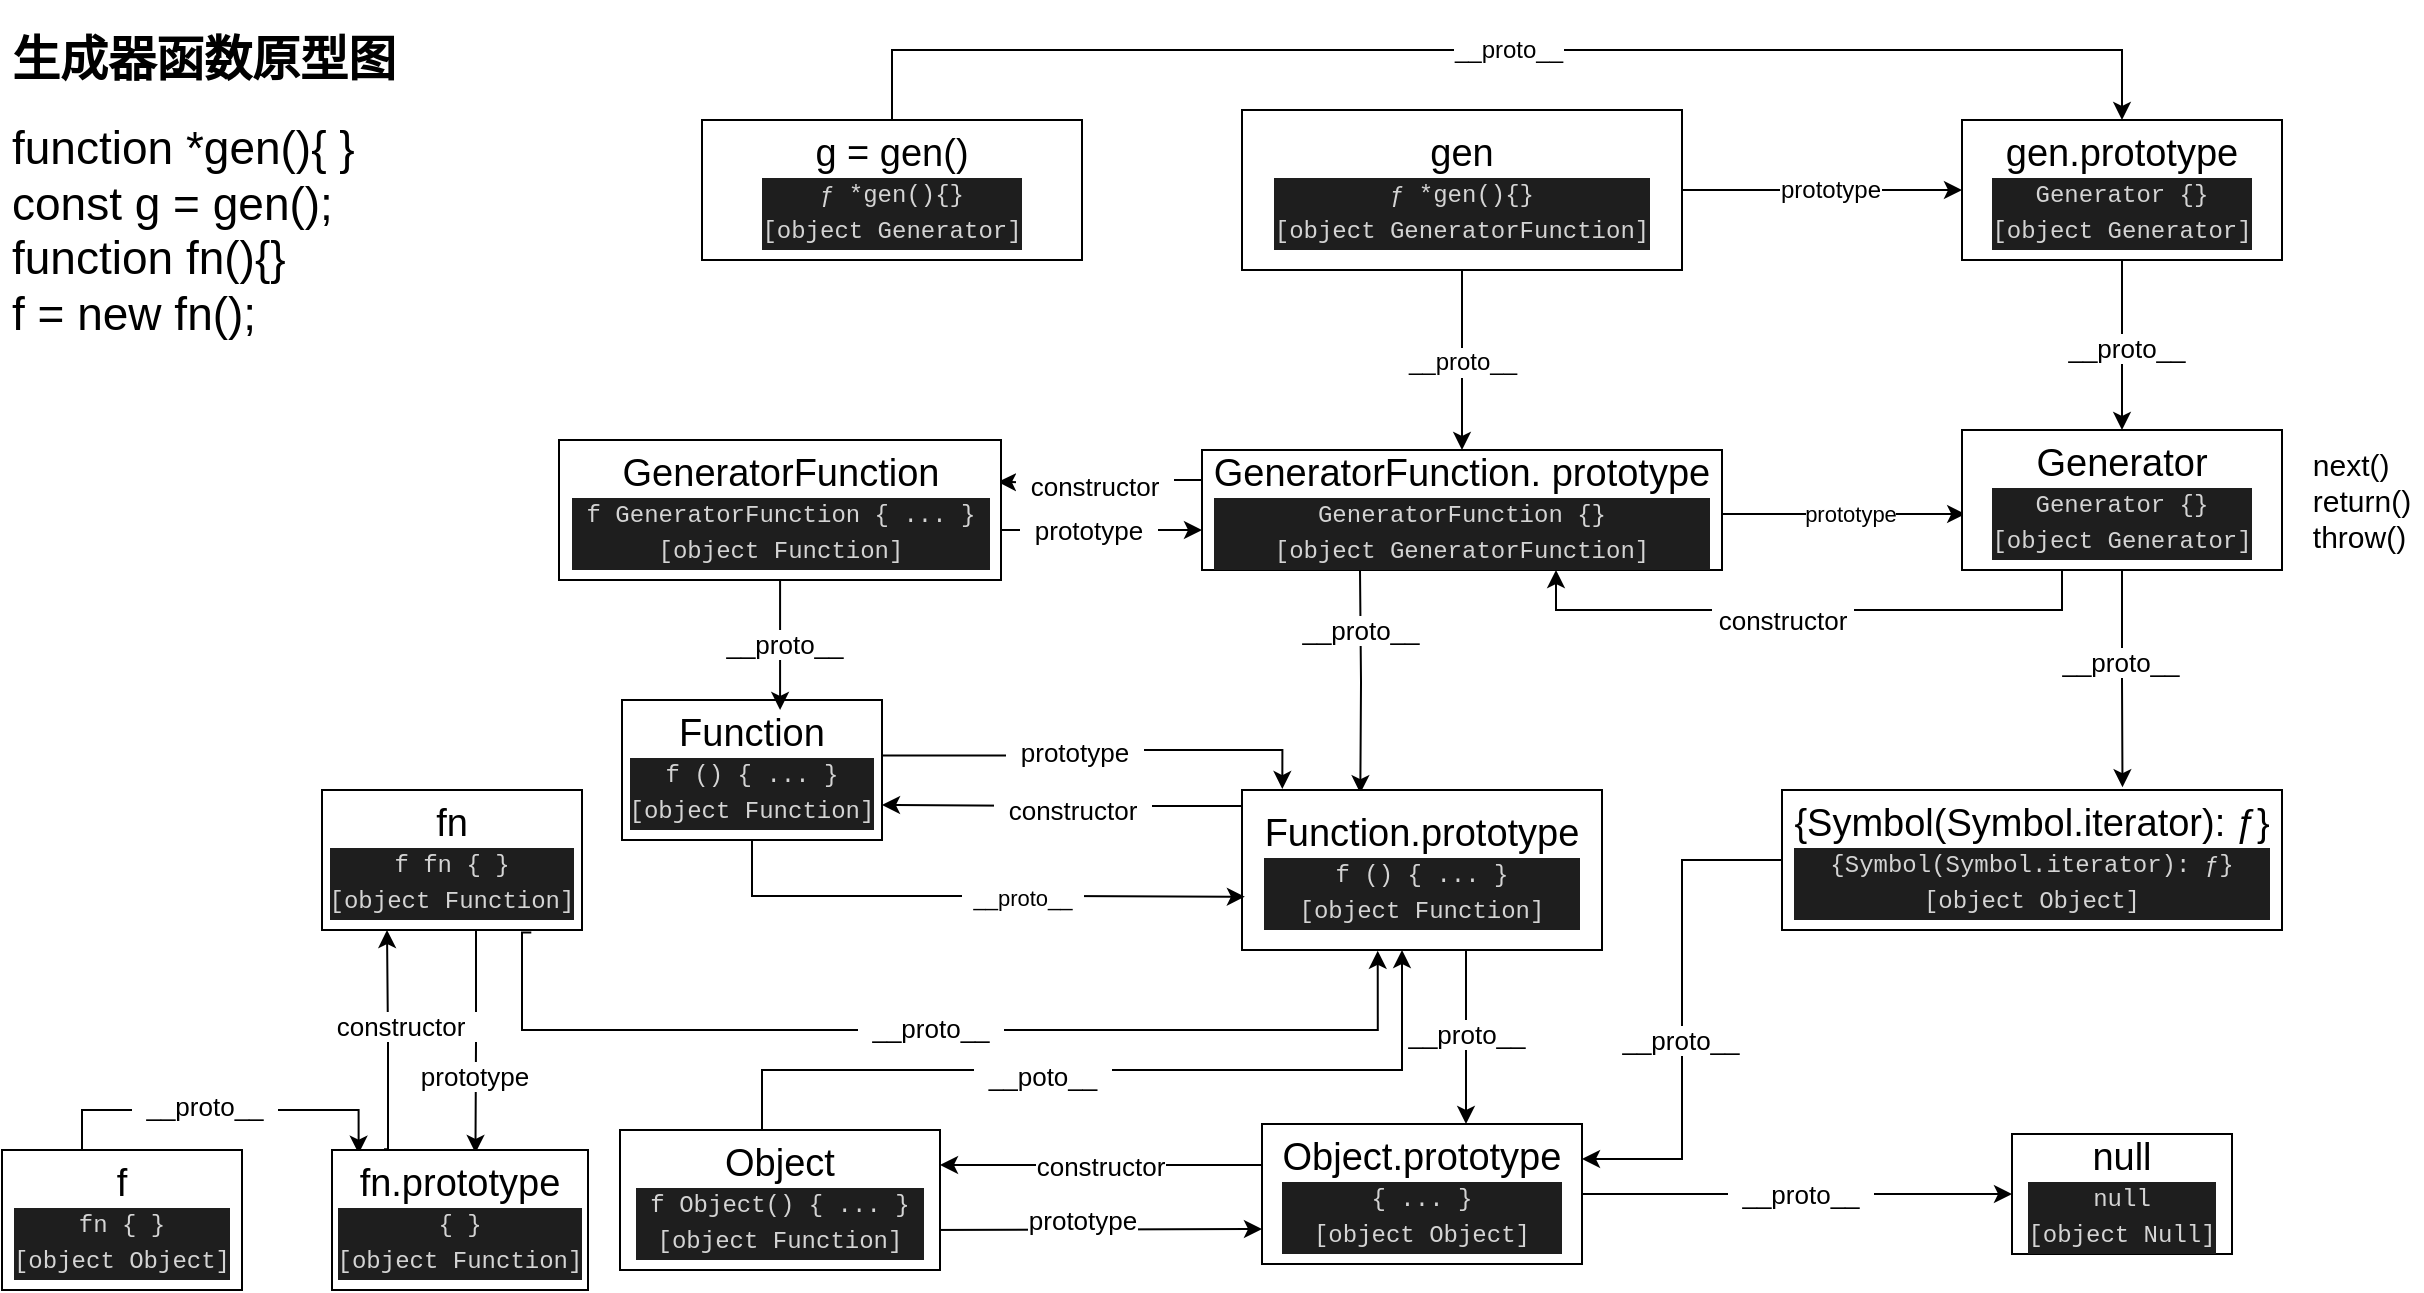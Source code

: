 <mxfile version="21.6.6" type="github">
  <diagram name="第 1 页" id="941iFahx69YeICXWEghH">
    <mxGraphModel dx="2065" dy="812" grid="1" gridSize="10" guides="1" tooltips="1" connect="1" arrows="1" fold="1" page="1" pageScale="1" pageWidth="827" pageHeight="1169" math="0" shadow="0">
      <root>
        <mxCell id="0" />
        <mxCell id="1" parent="0" />
        <mxCell id="XWLTt_RECqJJCjPc9fA--6" style="edgeStyle=orthogonalEdgeStyle;rounded=0;orthogonalLoop=1;jettySize=auto;html=1;entryX=0;entryY=0.5;entryDx=0;entryDy=0;" edge="1" parent="1" source="XWLTt_RECqJJCjPc9fA--1" target="XWLTt_RECqJJCjPc9fA--4">
          <mxGeometry relative="1" as="geometry" />
        </mxCell>
        <mxCell id="XWLTt_RECqJJCjPc9fA--7" value="&lt;font style=&quot;font-size: 12px;&quot;&gt;prototype&lt;/font&gt;" style="edgeLabel;html=1;align=center;verticalAlign=middle;resizable=0;points=[];" vertex="1" connectable="0" parent="XWLTt_RECqJJCjPc9fA--6">
          <mxGeometry x="-0.137" relative="1" as="geometry">
            <mxPoint x="13" as="offset" />
          </mxGeometry>
        </mxCell>
        <mxCell id="XWLTt_RECqJJCjPc9fA--10" style="edgeStyle=orthogonalEdgeStyle;rounded=0;orthogonalLoop=1;jettySize=auto;html=1;" edge="1" parent="1" source="XWLTt_RECqJJCjPc9fA--1" target="XWLTt_RECqJJCjPc9fA--9">
          <mxGeometry relative="1" as="geometry" />
        </mxCell>
        <mxCell id="XWLTt_RECqJJCjPc9fA--11" value="&lt;font style=&quot;font-size: 12px;&quot;&gt;__proto__&lt;/font&gt;" style="edgeLabel;html=1;align=center;verticalAlign=middle;resizable=0;points=[];" vertex="1" connectable="0" parent="XWLTt_RECqJJCjPc9fA--10">
          <mxGeometry x="-0.273" y="-1" relative="1" as="geometry">
            <mxPoint x="1" y="13" as="offset" />
          </mxGeometry>
        </mxCell>
        <mxCell id="XWLTt_RECqJJCjPc9fA--1" value="&lt;font style=&quot;font-size: 19px;&quot;&gt;gen&lt;br&gt;&lt;div style=&quot;color: rgb(212, 212, 212); background-color: rgb(30, 30, 30); font-family: Menlo, Monaco, &amp;quot;Courier New&amp;quot;, monospace; font-size: 12px; line-height: 18px;&quot;&gt;ƒ *gen(){}&lt;/div&gt;&lt;/font&gt;&lt;div style=&quot;color: rgb(212, 212, 212); background-color: rgb(30, 30, 30); font-family: Menlo, Monaco, &amp;quot;Courier New&amp;quot;, monospace; line-height: 18px;&quot;&gt;&lt;font style=&quot;font-size: 12px;&quot;&gt;[object GeneratorFunction]&lt;/font&gt;&lt;/div&gt;" style="rounded=0;whiteSpace=wrap;html=1;" vertex="1" parent="1">
          <mxGeometry x="180" y="290" width="220" height="80" as="geometry" />
        </mxCell>
        <mxCell id="XWLTt_RECqJJCjPc9fA--2" value="&lt;h1&gt;生成器函数原型图&lt;/h1&gt;&lt;div style=&quot;font-size: 23px;&quot;&gt;function *gen(){ }&lt;br&gt;const g = gen();&lt;br&gt;function fn(){}&lt;br&gt;f = new fn();&lt;/div&gt;" style="text;html=1;strokeColor=none;fillColor=none;spacing=5;spacingTop=-20;whiteSpace=wrap;overflow=hidden;rounded=0;" vertex="1" parent="1">
          <mxGeometry x="-440" y="245" width="281" height="170" as="geometry" />
        </mxCell>
        <mxCell id="XWLTt_RECqJJCjPc9fA--67" style="edgeStyle=orthogonalEdgeStyle;rounded=0;orthogonalLoop=1;jettySize=auto;html=1;entryX=0.5;entryY=0;entryDx=0;entryDy=0;" edge="1" parent="1" source="XWLTt_RECqJJCjPc9fA--4" target="XWLTt_RECqJJCjPc9fA--66">
          <mxGeometry relative="1" as="geometry" />
        </mxCell>
        <mxCell id="XWLTt_RECqJJCjPc9fA--69" value="&lt;font style=&quot;font-size: 13px;&quot;&gt;__proto__&lt;/font&gt;" style="edgeLabel;html=1;align=center;verticalAlign=middle;resizable=0;points=[];" vertex="1" connectable="0" parent="XWLTt_RECqJJCjPc9fA--67">
          <mxGeometry x="0.022" y="2" relative="1" as="geometry">
            <mxPoint as="offset" />
          </mxGeometry>
        </mxCell>
        <mxCell id="XWLTt_RECqJJCjPc9fA--4" value="&lt;font style=&quot;font-size: 19px;&quot;&gt;gen.prototype&lt;br&gt;&lt;div style=&quot;color: rgb(212, 212, 212); background-color: rgb(30, 30, 30); font-family: Menlo, Monaco, &amp;quot;Courier New&amp;quot;, monospace; font-size: 12px; line-height: 18px;&quot;&gt;Generator&amp;nbsp;{}&lt;/div&gt;&lt;/font&gt;&lt;div style=&quot;color: rgb(212, 212, 212); background-color: rgb(30, 30, 30); font-family: Menlo, Monaco, &amp;quot;Courier New&amp;quot;, monospace; line-height: 18px;&quot;&gt;&lt;font style=&quot;font-size: 12px;&quot;&gt;[object Generator]&lt;/font&gt;&lt;/div&gt;" style="rounded=0;whiteSpace=wrap;html=1;" vertex="1" parent="1">
          <mxGeometry x="540" y="295" width="160" height="70" as="geometry" />
        </mxCell>
        <mxCell id="XWLTt_RECqJJCjPc9fA--51" style="edgeStyle=orthogonalEdgeStyle;rounded=0;orthogonalLoop=1;jettySize=auto;html=1;entryX=0.612;entryY=0.02;entryDx=0;entryDy=0;entryPerimeter=0;" edge="1" parent="1">
          <mxGeometry relative="1" as="geometry">
            <mxPoint x="239.0" y="520" as="sourcePoint" />
            <mxPoint x="239.16" y="631.6" as="targetPoint" />
          </mxGeometry>
        </mxCell>
        <mxCell id="XWLTt_RECqJJCjPc9fA--52" value="&lt;font style=&quot;font-size: 13px;&quot;&gt;__proto__&lt;/font&gt;" style="edgeLabel;html=1;align=center;verticalAlign=middle;resizable=0;points=[];" vertex="1" connectable="0" parent="XWLTt_RECqJJCjPc9fA--51">
          <mxGeometry x="-0.567" relative="1" as="geometry">
            <mxPoint y="6" as="offset" />
          </mxGeometry>
        </mxCell>
        <mxCell id="XWLTt_RECqJJCjPc9fA--56" style="edgeStyle=orthogonalEdgeStyle;rounded=0;orthogonalLoop=1;jettySize=auto;html=1;exitX=0;exitY=0.25;exitDx=0;exitDy=0;" edge="1" parent="1" source="XWLTt_RECqJJCjPc9fA--9">
          <mxGeometry relative="1" as="geometry">
            <mxPoint x="184" y="476" as="sourcePoint" />
            <mxPoint x="58" y="476" as="targetPoint" />
          </mxGeometry>
        </mxCell>
        <mxCell id="XWLTt_RECqJJCjPc9fA--57" value="&lt;font style=&quot;font-size: 13px;&quot;&gt;&amp;nbsp; constructor&amp;nbsp;&amp;nbsp;&lt;/font&gt;" style="edgeLabel;html=1;align=center;verticalAlign=middle;resizable=0;points=[];" vertex="1" connectable="0" parent="XWLTt_RECqJJCjPc9fA--56">
          <mxGeometry x="0.074" y="1" relative="1" as="geometry">
            <mxPoint as="offset" />
          </mxGeometry>
        </mxCell>
        <mxCell id="XWLTt_RECqJJCjPc9fA--71" style="edgeStyle=orthogonalEdgeStyle;rounded=0;orthogonalLoop=1;jettySize=auto;html=1;entryX=0.01;entryY=0.6;entryDx=0;entryDy=0;entryPerimeter=0;" edge="1" parent="1" source="XWLTt_RECqJJCjPc9fA--9" target="XWLTt_RECqJJCjPc9fA--66">
          <mxGeometry relative="1" as="geometry">
            <mxPoint x="520" y="490" as="targetPoint" />
            <Array as="points">
              <mxPoint x="430" y="492" />
              <mxPoint x="430" y="492" />
            </Array>
          </mxGeometry>
        </mxCell>
        <mxCell id="XWLTt_RECqJJCjPc9fA--72" value="prototype" style="edgeLabel;html=1;align=center;verticalAlign=middle;resizable=0;points=[];" vertex="1" connectable="0" parent="XWLTt_RECqJJCjPc9fA--71">
          <mxGeometry x="0.044" relative="1" as="geometry">
            <mxPoint as="offset" />
          </mxGeometry>
        </mxCell>
        <mxCell id="XWLTt_RECqJJCjPc9fA--9" value="&lt;font style=&quot;font-size: 19px;&quot;&gt;GeneratorFunction.&amp;nbsp;prototype&lt;br&gt;&lt;div style=&quot;color: rgb(212, 212, 212); background-color: rgb(30, 30, 30); font-family: Menlo, Monaco, &amp;quot;Courier New&amp;quot;, monospace; font-size: 12px; line-height: 18px;&quot;&gt;&lt;div style=&quot;line-height: 18px;&quot;&gt;GeneratorFunction&amp;nbsp;{}&lt;/div&gt;&lt;/div&gt;&lt;/font&gt;&lt;div style=&quot;color: rgb(212, 212, 212); background-color: rgb(30, 30, 30); font-family: Menlo, Monaco, &amp;quot;Courier New&amp;quot;, monospace; line-height: 18px;&quot;&gt;&lt;font style=&quot;font-size: 12px;&quot;&gt;[object GeneratorFunction]&lt;/font&gt;&lt;/div&gt;" style="rounded=0;whiteSpace=wrap;html=1;" vertex="1" parent="1">
          <mxGeometry x="160" y="460" width="260" height="60" as="geometry" />
        </mxCell>
        <mxCell id="XWLTt_RECqJJCjPc9fA--13" value="&lt;font style=&quot;font-size: 12px;&quot;&gt;__proto__&lt;/font&gt;" style="edgeStyle=orthogonalEdgeStyle;rounded=0;orthogonalLoop=1;jettySize=auto;html=1;entryX=0.5;entryY=0;entryDx=0;entryDy=0;exitX=0.5;exitY=0;exitDx=0;exitDy=0;" edge="1" parent="1" source="XWLTt_RECqJJCjPc9fA--12" target="XWLTt_RECqJJCjPc9fA--4">
          <mxGeometry relative="1" as="geometry">
            <Array as="points">
              <mxPoint x="5" y="260" />
              <mxPoint x="620" y="260" />
            </Array>
          </mxGeometry>
        </mxCell>
        <mxCell id="XWLTt_RECqJJCjPc9fA--12" value="&lt;font style=&quot;font-size: 19px;&quot;&gt;g = gen()&lt;br&gt;&lt;div style=&quot;color: rgb(212, 212, 212); background-color: rgb(30, 30, 30); font-family: Menlo, Monaco, &amp;quot;Courier New&amp;quot;, monospace; font-size: 12px; line-height: 18px;&quot;&gt;ƒ *gen(){}&lt;/div&gt;&lt;/font&gt;&lt;div style=&quot;color: rgb(212, 212, 212); background-color: rgb(30, 30, 30); font-family: Menlo, Monaco, &amp;quot;Courier New&amp;quot;, monospace; line-height: 18px;&quot;&gt;&lt;font style=&quot;font-size: 12px;&quot;&gt;[object &lt;/font&gt;Generator]&lt;/div&gt;" style="rounded=0;whiteSpace=wrap;html=1;" vertex="1" parent="1">
          <mxGeometry x="-90" y="295" width="190" height="70" as="geometry" />
        </mxCell>
        <mxCell id="XWLTt_RECqJJCjPc9fA--22" style="edgeStyle=orthogonalEdgeStyle;rounded=0;orthogonalLoop=1;jettySize=auto;html=1;entryX=0.5;entryY=0;entryDx=0;entryDy=0;" edge="1" parent="1">
          <mxGeometry relative="1" as="geometry">
            <mxPoint x="292" y="710.0" as="sourcePoint" />
            <mxPoint x="292" y="797" as="targetPoint" />
          </mxGeometry>
        </mxCell>
        <mxCell id="XWLTt_RECqJJCjPc9fA--23" value="&lt;font style=&quot;font-size: 13px;&quot;&gt;__proto__&lt;/font&gt;" style="edgeLabel;html=1;align=center;verticalAlign=middle;resizable=0;points=[];" vertex="1" connectable="0" parent="XWLTt_RECqJJCjPc9fA--22">
          <mxGeometry x="-0.27" y="-1" relative="1" as="geometry">
            <mxPoint x="1" y="10" as="offset" />
          </mxGeometry>
        </mxCell>
        <mxCell id="XWLTt_RECqJJCjPc9fA--27" style="edgeStyle=orthogonalEdgeStyle;rounded=0;orthogonalLoop=1;jettySize=auto;html=1;exitX=0;exitY=0.75;exitDx=0;exitDy=0;entryX=1;entryY=0.75;entryDx=0;entryDy=0;" edge="1" parent="1" source="XWLTt_RECqJJCjPc9fA--17" target="XWLTt_RECqJJCjPc9fA--24">
          <mxGeometry relative="1" as="geometry">
            <Array as="points">
              <mxPoint x="180" y="638" />
              <mxPoint x="90" y="638" />
            </Array>
          </mxGeometry>
        </mxCell>
        <mxCell id="XWLTt_RECqJJCjPc9fA--28" value="&lt;font style=&quot;font-size: 13px;&quot;&gt;&amp;nbsp; constructor&amp;nbsp;&amp;nbsp;&lt;/font&gt;" style="edgeLabel;html=1;align=center;verticalAlign=middle;resizable=0;points=[];" vertex="1" connectable="0" parent="XWLTt_RECqJJCjPc9fA--27">
          <mxGeometry x="0.185" y="2" relative="1" as="geometry">
            <mxPoint as="offset" />
          </mxGeometry>
        </mxCell>
        <mxCell id="XWLTt_RECqJJCjPc9fA--17" value="&lt;font style=&quot;font-size: 19px;&quot;&gt;Function.prototype&lt;br&gt;&lt;div style=&quot;color: rgb(212, 212, 212); background-color: rgb(30, 30, 30); font-family: Menlo, Monaco, &amp;quot;Courier New&amp;quot;, monospace; font-size: 12px; line-height: 18px;&quot;&gt;&lt;div style=&quot;line-height: 18px;&quot;&gt;f () { ... }&lt;/div&gt;&lt;/div&gt;&lt;/font&gt;&lt;div style=&quot;color: rgb(212, 212, 212); background-color: rgb(30, 30, 30); font-family: Menlo, Monaco, &amp;quot;Courier New&amp;quot;, monospace; line-height: 18px;&quot;&gt;&lt;font style=&quot;font-size: 12px;&quot;&gt;[object Function]&lt;/font&gt;&lt;/div&gt;" style="rounded=0;whiteSpace=wrap;html=1;" vertex="1" parent="1">
          <mxGeometry x="180" y="630" width="180" height="80" as="geometry" />
        </mxCell>
        <mxCell id="XWLTt_RECqJJCjPc9fA--20" style="edgeStyle=orthogonalEdgeStyle;rounded=0;orthogonalLoop=1;jettySize=auto;html=1;exitX=1;exitY=0.5;exitDx=0;exitDy=0;entryX=0;entryY=0.5;entryDx=0;entryDy=0;" edge="1" parent="1" source="XWLTt_RECqJJCjPc9fA--18" target="XWLTt_RECqJJCjPc9fA--19">
          <mxGeometry relative="1" as="geometry" />
        </mxCell>
        <mxCell id="XWLTt_RECqJJCjPc9fA--21" value="&lt;font style=&quot;font-size: 13px;&quot;&gt;&amp;nbsp; __proto__&amp;nbsp;&amp;nbsp;&lt;/font&gt;" style="edgeLabel;html=1;align=center;verticalAlign=middle;resizable=0;points=[];" vertex="1" connectable="0" parent="XWLTt_RECqJJCjPc9fA--20">
          <mxGeometry x="0.011" relative="1" as="geometry">
            <mxPoint as="offset" />
          </mxGeometry>
        </mxCell>
        <mxCell id="XWLTt_RECqJJCjPc9fA--44" style="edgeStyle=orthogonalEdgeStyle;rounded=0;orthogonalLoop=1;jettySize=auto;html=1;exitX=0;exitY=0.25;exitDx=0;exitDy=0;entryX=1;entryY=0.25;entryDx=0;entryDy=0;" edge="1" parent="1" source="XWLTt_RECqJJCjPc9fA--18" target="XWLTt_RECqJJCjPc9fA--43">
          <mxGeometry relative="1" as="geometry">
            <Array as="points">
              <mxPoint x="190" y="817" />
            </Array>
          </mxGeometry>
        </mxCell>
        <mxCell id="XWLTt_RECqJJCjPc9fA--45" value="&lt;font style=&quot;font-size: 13px;&quot;&gt;constructor&lt;/font&gt;" style="edgeLabel;html=1;align=center;verticalAlign=middle;resizable=0;points=[];" vertex="1" connectable="0" parent="XWLTt_RECqJJCjPc9fA--44">
          <mxGeometry x="-0.269" relative="1" as="geometry">
            <mxPoint x="-24" as="offset" />
          </mxGeometry>
        </mxCell>
        <mxCell id="XWLTt_RECqJJCjPc9fA--18" value="&lt;font style=&quot;font-size: 19px;&quot;&gt;Object.prototype&lt;br&gt;&lt;div style=&quot;color: rgb(212, 212, 212); background-color: rgb(30, 30, 30); font-family: Menlo, Monaco, &amp;quot;Courier New&amp;quot;, monospace; font-size: 12px; line-height: 18px;&quot;&gt;&lt;div style=&quot;line-height: 18px;&quot;&gt;{ ... }&lt;/div&gt;&lt;/div&gt;&lt;/font&gt;&lt;div style=&quot;color: rgb(212, 212, 212); background-color: rgb(30, 30, 30); font-family: Menlo, Monaco, &amp;quot;Courier New&amp;quot;, monospace; line-height: 18px;&quot;&gt;&lt;font style=&quot;font-size: 12px;&quot;&gt;[object Object]&lt;/font&gt;&lt;/div&gt;" style="rounded=0;whiteSpace=wrap;html=1;" vertex="1" parent="1">
          <mxGeometry x="190" y="797" width="160" height="70" as="geometry" />
        </mxCell>
        <mxCell id="XWLTt_RECqJJCjPc9fA--19" value="&lt;font style=&quot;font-size: 19px;&quot;&gt;null&lt;br&gt;&lt;div style=&quot;color: rgb(212, 212, 212); background-color: rgb(30, 30, 30); font-family: Menlo, Monaco, &amp;quot;Courier New&amp;quot;, monospace; font-size: 12px; line-height: 18px;&quot;&gt;&lt;div style=&quot;line-height: 18px;&quot;&gt;null&lt;br&gt;[object Null]&lt;br&gt;&lt;/div&gt;&lt;/div&gt;&lt;/font&gt;" style="rounded=0;whiteSpace=wrap;html=1;" vertex="1" parent="1">
          <mxGeometry x="565" y="802" width="110" height="60" as="geometry" />
        </mxCell>
        <mxCell id="XWLTt_RECqJJCjPc9fA--25" style="edgeStyle=orthogonalEdgeStyle;rounded=0;orthogonalLoop=1;jettySize=auto;html=1;exitX=1.002;exitY=0.397;exitDx=0;exitDy=0;exitPerimeter=0;entryX=0.112;entryY=-0.006;entryDx=0;entryDy=0;entryPerimeter=0;" edge="1" parent="1" source="XWLTt_RECqJJCjPc9fA--24" target="XWLTt_RECqJJCjPc9fA--17">
          <mxGeometry relative="1" as="geometry">
            <mxPoint x="20.0" y="659" as="sourcePoint" />
            <mxPoint x="200" y="613" as="targetPoint" />
          </mxGeometry>
        </mxCell>
        <mxCell id="XWLTt_RECqJJCjPc9fA--26" value="&lt;font style=&quot;font-size: 13px;&quot;&gt;&amp;nbsp; prototype&amp;nbsp;&amp;nbsp;&lt;/font&gt;" style="edgeLabel;html=1;align=center;verticalAlign=middle;resizable=0;points=[];" vertex="1" connectable="0" parent="XWLTt_RECqJJCjPc9fA--25">
          <mxGeometry x="-0.113" y="-1" relative="1" as="geometry">
            <mxPoint as="offset" />
          </mxGeometry>
        </mxCell>
        <mxCell id="XWLTt_RECqJJCjPc9fA--60" style="edgeStyle=orthogonalEdgeStyle;rounded=0;orthogonalLoop=1;jettySize=auto;html=1;entryX=0.008;entryY=0.667;entryDx=0;entryDy=0;entryPerimeter=0;" edge="1" parent="1" source="XWLTt_RECqJJCjPc9fA--24" target="XWLTt_RECqJJCjPc9fA--17">
          <mxGeometry relative="1" as="geometry">
            <Array as="points">
              <mxPoint x="-65" y="683" />
              <mxPoint x="90" y="683" />
            </Array>
          </mxGeometry>
        </mxCell>
        <mxCell id="XWLTt_RECqJJCjPc9fA--61" value="&amp;nbsp; __proto__&amp;nbsp;&amp;nbsp;" style="edgeLabel;html=1;align=center;verticalAlign=middle;resizable=0;points=[];" vertex="1" connectable="0" parent="XWLTt_RECqJJCjPc9fA--60">
          <mxGeometry x="0.03" y="-1" relative="1" as="geometry">
            <mxPoint x="21" as="offset" />
          </mxGeometry>
        </mxCell>
        <mxCell id="XWLTt_RECqJJCjPc9fA--24" value="&lt;font style=&quot;font-size: 19px;&quot;&gt;Function&lt;br&gt;&lt;div style=&quot;color: rgb(212, 212, 212); background-color: rgb(30, 30, 30); font-family: Menlo, Monaco, &amp;quot;Courier New&amp;quot;, monospace; font-size: 12px; line-height: 18px;&quot;&gt;&lt;div style=&quot;line-height: 18px;&quot;&gt;f () { ... }&lt;/div&gt;&lt;/div&gt;&lt;/font&gt;&lt;div style=&quot;color: rgb(212, 212, 212); background-color: rgb(30, 30, 30); font-family: Menlo, Monaco, &amp;quot;Courier New&amp;quot;, monospace; line-height: 18px;&quot;&gt;&lt;font style=&quot;font-size: 12px;&quot;&gt;[object Function]&lt;/font&gt;&lt;/div&gt;" style="rounded=0;whiteSpace=wrap;html=1;" vertex="1" parent="1">
          <mxGeometry x="-130" y="585" width="130" height="70" as="geometry" />
        </mxCell>
        <mxCell id="XWLTt_RECqJJCjPc9fA--39" style="edgeStyle=orthogonalEdgeStyle;rounded=0;orthogonalLoop=1;jettySize=auto;html=1;entryX=0.701;entryY=0.021;entryDx=0;entryDy=0;entryPerimeter=0;" edge="1" parent="1">
          <mxGeometry relative="1" as="geometry">
            <mxPoint x="-201.952" y="700" as="sourcePoint" />
            <mxPoint x="-203.272" y="811.47" as="targetPoint" />
            <Array as="points">
              <mxPoint x="-203" y="700" />
              <mxPoint x="-203" y="756" />
            </Array>
          </mxGeometry>
        </mxCell>
        <mxCell id="XWLTt_RECqJJCjPc9fA--40" value="&lt;font style=&quot;font-size: 13px;&quot;&gt;prototype&lt;/font&gt;" style="edgeLabel;html=1;align=center;verticalAlign=middle;resizable=0;points=[];" vertex="1" connectable="0" parent="XWLTt_RECqJJCjPc9fA--39">
          <mxGeometry x="0.305" y="-1" relative="1" as="geometry">
            <mxPoint as="offset" />
          </mxGeometry>
        </mxCell>
        <mxCell id="XWLTt_RECqJJCjPc9fA--41" style="edgeStyle=orthogonalEdgeStyle;rounded=0;orthogonalLoop=1;jettySize=auto;html=1;exitX=0.805;exitY=1.017;exitDx=0;exitDy=0;entryX=0.377;entryY=1.005;entryDx=0;entryDy=0;entryPerimeter=0;exitPerimeter=0;" edge="1" parent="1" source="XWLTt_RECqJJCjPc9fA--32" target="XWLTt_RECqJJCjPc9fA--17">
          <mxGeometry relative="1" as="geometry">
            <mxPoint x="210" y="630" as="targetPoint" />
            <mxPoint x="-344" y="630.0" as="sourcePoint" />
            <Array as="points">
              <mxPoint x="-180" y="701" />
              <mxPoint x="-180" y="750" />
              <mxPoint x="248" y="750" />
            </Array>
          </mxGeometry>
        </mxCell>
        <mxCell id="XWLTt_RECqJJCjPc9fA--42" value="&lt;font style=&quot;font-size: 13px;&quot;&gt;&amp;nbsp; __proto__&amp;nbsp;&amp;nbsp;&lt;/font&gt;" style="edgeLabel;html=1;align=center;verticalAlign=middle;resizable=0;points=[];" vertex="1" connectable="0" parent="XWLTt_RECqJJCjPc9fA--41">
          <mxGeometry x="-0.012" y="1" relative="1" as="geometry">
            <mxPoint as="offset" />
          </mxGeometry>
        </mxCell>
        <mxCell id="XWLTt_RECqJJCjPc9fA--32" value="&lt;font style=&quot;font-size: 19px;&quot;&gt;fn&lt;br&gt;&lt;div style=&quot;color: rgb(212, 212, 212); background-color: rgb(30, 30, 30); font-family: Menlo, Monaco, &amp;quot;Courier New&amp;quot;, monospace; font-size: 12px; line-height: 18px;&quot;&gt;&lt;div style=&quot;line-height: 18px;&quot;&gt;f fn { }&lt;/div&gt;&lt;/div&gt;&lt;/font&gt;&lt;div style=&quot;color: rgb(212, 212, 212); background-color: rgb(30, 30, 30); font-family: Menlo, Monaco, &amp;quot;Courier New&amp;quot;, monospace; line-height: 18px;&quot;&gt;&lt;font style=&quot;font-size: 12px;&quot;&gt;[object Function]&lt;/font&gt;&lt;/div&gt;" style="rounded=0;whiteSpace=wrap;html=1;" vertex="1" parent="1">
          <mxGeometry x="-280" y="630" width="130" height="70" as="geometry" />
        </mxCell>
        <mxCell id="XWLTt_RECqJJCjPc9fA--35" style="edgeStyle=orthogonalEdgeStyle;rounded=0;orthogonalLoop=1;jettySize=auto;html=1;exitX=0.5;exitY=0;exitDx=0;exitDy=0;entryX=0.104;entryY=0.026;entryDx=0;entryDy=0;entryPerimeter=0;" edge="1" parent="1" source="XWLTt_RECqJJCjPc9fA--33" target="XWLTt_RECqJJCjPc9fA--34">
          <mxGeometry relative="1" as="geometry">
            <mxPoint x="-380" y="827.5" as="sourcePoint" />
            <Array as="points">
              <mxPoint x="-400" y="790" />
              <mxPoint x="-262" y="790" />
            </Array>
          </mxGeometry>
        </mxCell>
        <mxCell id="XWLTt_RECqJJCjPc9fA--36" value="&lt;font style=&quot;font-size: 13px;&quot;&gt;&amp;nbsp; __proto__&amp;nbsp;&amp;nbsp;&lt;/font&gt;" style="edgeLabel;html=1;align=center;verticalAlign=middle;resizable=0;points=[];" vertex="1" connectable="0" parent="XWLTt_RECqJJCjPc9fA--35">
          <mxGeometry x="-0.247" relative="1" as="geometry">
            <mxPoint x="25" y="-2" as="offset" />
          </mxGeometry>
        </mxCell>
        <mxCell id="XWLTt_RECqJJCjPc9fA--33" value="&lt;font style=&quot;font-size: 19px;&quot;&gt;f&lt;br&gt;&lt;div style=&quot;color: rgb(212, 212, 212); background-color: rgb(30, 30, 30); font-family: Menlo, Monaco, &amp;quot;Courier New&amp;quot;, monospace; font-size: 12px; line-height: 18px;&quot;&gt;&lt;div style=&quot;line-height: 18px;&quot;&gt;fn { }&lt;/div&gt;&lt;/div&gt;&lt;/font&gt;&lt;div style=&quot;color: rgb(212, 212, 212); background-color: rgb(30, 30, 30); font-family: Menlo, Monaco, &amp;quot;Courier New&amp;quot;, monospace; line-height: 18px;&quot;&gt;&lt;font style=&quot;font-size: 12px;&quot;&gt;[object Object]&lt;/font&gt;&lt;/div&gt;" style="rounded=0;whiteSpace=wrap;html=1;" vertex="1" parent="1">
          <mxGeometry x="-440" y="810" width="120" height="70" as="geometry" />
        </mxCell>
        <mxCell id="XWLTt_RECqJJCjPc9fA--37" style="edgeStyle=orthogonalEdgeStyle;rounded=0;orthogonalLoop=1;jettySize=auto;html=1;entryX=0.25;entryY=1;entryDx=0;entryDy=0;exitX=0.203;exitY=-0.006;exitDx=0;exitDy=0;exitPerimeter=0;" edge="1" parent="1" source="XWLTt_RECqJJCjPc9fA--34" target="XWLTt_RECqJJCjPc9fA--32">
          <mxGeometry relative="1" as="geometry">
            <mxPoint x="-247" y="800" as="sourcePoint" />
            <mxPoint x="-397" y="859" as="targetPoint" />
            <Array as="points">
              <mxPoint x="-247" y="810" />
              <mxPoint x="-247" y="755" />
            </Array>
          </mxGeometry>
        </mxCell>
        <mxCell id="XWLTt_RECqJJCjPc9fA--38" value="&lt;font style=&quot;font-size: 13px;&quot;&gt;&amp;nbsp; constructor&amp;nbsp;&amp;nbsp;&lt;/font&gt;" style="edgeLabel;html=1;align=center;verticalAlign=middle;resizable=0;points=[];" vertex="1" connectable="0" parent="XWLTt_RECqJJCjPc9fA--37">
          <mxGeometry x="0.136" y="2" relative="1" as="geometry">
            <mxPoint x="8" y="-1" as="offset" />
          </mxGeometry>
        </mxCell>
        <mxCell id="XWLTt_RECqJJCjPc9fA--34" value="&lt;font style=&quot;font-size: 19px;&quot;&gt;fn.prototype&lt;br&gt;&lt;div style=&quot;color: rgb(212, 212, 212); background-color: rgb(30, 30, 30); font-family: Menlo, Monaco, &amp;quot;Courier New&amp;quot;, monospace; font-size: 12px; line-height: 18px;&quot;&gt;&lt;div style=&quot;line-height: 18px;&quot;&gt;{ }&lt;/div&gt;&lt;/div&gt;&lt;/font&gt;&lt;div style=&quot;color: rgb(212, 212, 212); background-color: rgb(30, 30, 30); font-family: Menlo, Monaco, &amp;quot;Courier New&amp;quot;, monospace; line-height: 18px;&quot;&gt;&lt;font style=&quot;font-size: 12px;&quot;&gt;[object Function]&lt;/font&gt;&lt;/div&gt;" style="rounded=0;whiteSpace=wrap;html=1;" vertex="1" parent="1">
          <mxGeometry x="-275" y="810" width="128" height="70" as="geometry" />
        </mxCell>
        <mxCell id="XWLTt_RECqJJCjPc9fA--46" style="edgeStyle=orthogonalEdgeStyle;rounded=0;orthogonalLoop=1;jettySize=auto;html=1;entryX=0;entryY=0.75;entryDx=0;entryDy=0;exitX=1;exitY=0.75;exitDx=0;exitDy=0;" edge="1" parent="1" source="XWLTt_RECqJJCjPc9fA--43" target="XWLTt_RECqJJCjPc9fA--18">
          <mxGeometry relative="1" as="geometry">
            <mxPoint x="170" y="950" as="sourcePoint" />
            <mxPoint x="298" y="860.0" as="targetPoint" />
            <Array as="points">
              <mxPoint x="20" y="850" />
              <mxPoint x="190" y="850" />
            </Array>
          </mxGeometry>
        </mxCell>
        <mxCell id="XWLTt_RECqJJCjPc9fA--47" value="&lt;font style=&quot;font-size: 13px;&quot;&gt;prototype&lt;/font&gt;" style="edgeLabel;html=1;align=center;verticalAlign=middle;resizable=0;points=[];" vertex="1" connectable="0" parent="XWLTt_RECqJJCjPc9fA--46">
          <mxGeometry x="-0.311" y="1" relative="1" as="geometry">
            <mxPoint x="29" y="-4" as="offset" />
          </mxGeometry>
        </mxCell>
        <mxCell id="XWLTt_RECqJJCjPc9fA--48" style="edgeStyle=orthogonalEdgeStyle;rounded=0;orthogonalLoop=1;jettySize=auto;html=1;" edge="1" parent="1" source="XWLTt_RECqJJCjPc9fA--43" target="XWLTt_RECqJJCjPc9fA--17">
          <mxGeometry relative="1" as="geometry">
            <mxPoint x="246" y="710" as="targetPoint" />
            <Array as="points">
              <mxPoint x="-60" y="770" />
              <mxPoint x="260" y="770" />
            </Array>
          </mxGeometry>
        </mxCell>
        <mxCell id="XWLTt_RECqJJCjPc9fA--49" value="&lt;font style=&quot;font-size: 13px;&quot;&gt;&amp;nbsp; __poto__&amp;nbsp;&amp;nbsp;&lt;/font&gt;" style="edgeLabel;html=1;align=center;verticalAlign=middle;resizable=0;points=[];" vertex="1" connectable="0" parent="XWLTt_RECqJJCjPc9fA--48">
          <mxGeometry x="-0.171" y="-3" relative="1" as="geometry">
            <mxPoint as="offset" />
          </mxGeometry>
        </mxCell>
        <mxCell id="XWLTt_RECqJJCjPc9fA--43" value="&lt;font style=&quot;font-size: 19px;&quot;&gt;Object&lt;br&gt;&lt;div style=&quot;color: rgb(212, 212, 212); background-color: rgb(30, 30, 30); font-family: Menlo, Monaco, &amp;quot;Courier New&amp;quot;, monospace; font-size: 12px; line-height: 18px;&quot;&gt;&lt;div style=&quot;line-height: 18px;&quot;&gt;&amp;nbsp;f Object() { ... }&amp;nbsp;&lt;/div&gt;&lt;/div&gt;&lt;/font&gt;&lt;div style=&quot;color: rgb(212, 212, 212); background-color: rgb(30, 30, 30); font-family: Menlo, Monaco, &amp;quot;Courier New&amp;quot;, monospace; line-height: 18px;&quot;&gt;&lt;font style=&quot;font-size: 12px;&quot;&gt;[object Function]&lt;/font&gt;&lt;/div&gt;" style="rounded=0;whiteSpace=wrap;html=1;" vertex="1" parent="1">
          <mxGeometry x="-131" y="800" width="160" height="70" as="geometry" />
        </mxCell>
        <mxCell id="XWLTt_RECqJJCjPc9fA--58" style="edgeStyle=orthogonalEdgeStyle;rounded=0;orthogonalLoop=1;jettySize=auto;html=1;" edge="1" parent="1">
          <mxGeometry relative="1" as="geometry">
            <mxPoint x="58.0" y="500" as="sourcePoint" />
            <mxPoint x="160" y="500" as="targetPoint" />
          </mxGeometry>
        </mxCell>
        <mxCell id="XWLTt_RECqJJCjPc9fA--59" value="&lt;font style=&quot;font-size: 13px;&quot;&gt;&amp;nbsp; prototype&amp;nbsp;&amp;nbsp;&lt;/font&gt;" style="edgeLabel;html=1;align=center;verticalAlign=middle;resizable=0;points=[];" vertex="1" connectable="0" parent="XWLTt_RECqJJCjPc9fA--58">
          <mxGeometry x="-0.124" relative="1" as="geometry">
            <mxPoint as="offset" />
          </mxGeometry>
        </mxCell>
        <mxCell id="XWLTt_RECqJJCjPc9fA--62" style="edgeStyle=orthogonalEdgeStyle;rounded=0;orthogonalLoop=1;jettySize=auto;html=1;entryX=0.608;entryY=0.071;entryDx=0;entryDy=0;entryPerimeter=0;" edge="1" parent="1" source="XWLTt_RECqJJCjPc9fA--54" target="XWLTt_RECqJJCjPc9fA--24">
          <mxGeometry relative="1" as="geometry" />
        </mxCell>
        <mxCell id="XWLTt_RECqJJCjPc9fA--63" value="&lt;font style=&quot;font-size: 13px;&quot;&gt;__proto__&lt;/font&gt;" style="edgeLabel;html=1;align=center;verticalAlign=middle;resizable=0;points=[];" vertex="1" connectable="0" parent="XWLTt_RECqJJCjPc9fA--62">
          <mxGeometry x="-0.023" y="2" relative="1" as="geometry">
            <mxPoint as="offset" />
          </mxGeometry>
        </mxCell>
        <mxCell id="XWLTt_RECqJJCjPc9fA--54" value="&lt;font style=&quot;font-size: 19px;&quot;&gt;GeneratorFunction&lt;br&gt;&lt;div style=&quot;color: rgb(212, 212, 212); background-color: rgb(30, 30, 30); font-family: Menlo, Monaco, &amp;quot;Courier New&amp;quot;, monospace; font-size: 12px; line-height: 18px;&quot;&gt;&lt;div style=&quot;line-height: 18px;&quot;&gt;&amp;nbsp;f GeneratorFunction&amp;nbsp;{ ... }&amp;nbsp;&lt;/div&gt;&lt;/div&gt;&lt;/font&gt;&lt;div style=&quot;color: rgb(212, 212, 212); background-color: rgb(30, 30, 30); font-family: Menlo, Monaco, &amp;quot;Courier New&amp;quot;, monospace; line-height: 18px;&quot;&gt;&lt;font style=&quot;font-size: 12px;&quot;&gt;[object Function]&lt;/font&gt;&lt;/div&gt;" style="rounded=0;whiteSpace=wrap;html=1;" vertex="1" parent="1">
          <mxGeometry x="-161.5" y="455" width="221" height="70" as="geometry" />
        </mxCell>
        <mxCell id="XWLTt_RECqJJCjPc9fA--73" style="edgeStyle=orthogonalEdgeStyle;rounded=0;orthogonalLoop=1;jettySize=auto;html=1;" edge="1" parent="1" source="XWLTt_RECqJJCjPc9fA--66">
          <mxGeometry relative="1" as="geometry">
            <mxPoint x="337" y="520" as="targetPoint" />
            <Array as="points">
              <mxPoint x="590" y="540" />
              <mxPoint x="337" y="540" />
            </Array>
          </mxGeometry>
        </mxCell>
        <mxCell id="XWLTt_RECqJJCjPc9fA--74" value="&lt;font style=&quot;font-size: 13px;&quot;&gt;&amp;nbsp;constructor&amp;nbsp;&lt;/font&gt;" style="edgeLabel;html=1;align=center;verticalAlign=middle;resizable=0;points=[];" vertex="1" connectable="0" parent="XWLTt_RECqJJCjPc9fA--73">
          <mxGeometry x="0.093" y="5" relative="1" as="geometry">
            <mxPoint as="offset" />
          </mxGeometry>
        </mxCell>
        <mxCell id="XWLTt_RECqJJCjPc9fA--76" style="edgeStyle=orthogonalEdgeStyle;rounded=0;orthogonalLoop=1;jettySize=auto;html=1;entryX=0.681;entryY=-0.02;entryDx=0;entryDy=0;entryPerimeter=0;" edge="1" parent="1" source="XWLTt_RECqJJCjPc9fA--66" target="XWLTt_RECqJJCjPc9fA--75">
          <mxGeometry relative="1" as="geometry">
            <mxPoint x="620" y="610.0" as="targetPoint" />
          </mxGeometry>
        </mxCell>
        <mxCell id="XWLTt_RECqJJCjPc9fA--77" value="&lt;font style=&quot;font-size: 13px;&quot;&gt;__proto__&lt;/font&gt;" style="edgeLabel;html=1;align=center;verticalAlign=middle;resizable=0;points=[];" vertex="1" connectable="0" parent="XWLTt_RECqJJCjPc9fA--76">
          <mxGeometry x="-0.153" y="-1" relative="1" as="geometry">
            <mxPoint as="offset" />
          </mxGeometry>
        </mxCell>
        <mxCell id="XWLTt_RECqJJCjPc9fA--66" value="&lt;font style=&quot;font-size: 19px;&quot;&gt;Generator&lt;br&gt;&lt;div style=&quot;color: rgb(212, 212, 212); background-color: rgb(30, 30, 30); font-family: Menlo, Monaco, &amp;quot;Courier New&amp;quot;, monospace; font-size: 12px; line-height: 18px;&quot;&gt;Generator&amp;nbsp;{}&lt;/div&gt;&lt;/font&gt;&lt;div style=&quot;color: rgb(212, 212, 212); background-color: rgb(30, 30, 30); font-family: Menlo, Monaco, &amp;quot;Courier New&amp;quot;, monospace; line-height: 18px;&quot;&gt;&lt;font style=&quot;font-size: 12px;&quot;&gt;[object Generator]&lt;/font&gt;&lt;/div&gt;" style="rounded=0;whiteSpace=wrap;html=1;" vertex="1" parent="1">
          <mxGeometry x="540" y="450" width="160" height="70" as="geometry" />
        </mxCell>
        <mxCell id="XWLTt_RECqJJCjPc9fA--78" style="edgeStyle=orthogonalEdgeStyle;rounded=0;orthogonalLoop=1;jettySize=auto;html=1;entryX=1;entryY=0.25;entryDx=0;entryDy=0;" edge="1" parent="1" source="XWLTt_RECqJJCjPc9fA--75" target="XWLTt_RECqJJCjPc9fA--18">
          <mxGeometry relative="1" as="geometry" />
        </mxCell>
        <mxCell id="XWLTt_RECqJJCjPc9fA--79" value="&lt;font style=&quot;font-size: 13px;&quot;&gt;__proto__&lt;/font&gt;" style="edgeLabel;html=1;align=center;verticalAlign=middle;resizable=0;points=[];" vertex="1" connectable="0" parent="XWLTt_RECqJJCjPc9fA--78">
          <mxGeometry x="0.121" y="-1" relative="1" as="geometry">
            <mxPoint as="offset" />
          </mxGeometry>
        </mxCell>
        <mxCell id="XWLTt_RECqJJCjPc9fA--75" value="&lt;font style=&quot;font-size: 19px;&quot;&gt;{Symbol(Symbol.iterator): ƒ}&lt;br&gt;&lt;div style=&quot;color: rgb(212, 212, 212); background-color: rgb(30, 30, 30); font-family: Menlo, Monaco, &amp;quot;Courier New&amp;quot;, monospace; font-size: 12px; line-height: 18px;&quot;&gt;{Symbol(Symbol.iterator): ƒ}&lt;/div&gt;&lt;/font&gt;&lt;div style=&quot;color: rgb(212, 212, 212); background-color: rgb(30, 30, 30); font-family: Menlo, Monaco, &amp;quot;Courier New&amp;quot;, monospace; line-height: 18px;&quot;&gt;&lt;font style=&quot;font-size: 12px;&quot;&gt;[object Object]&lt;/font&gt;&lt;/div&gt;" style="rounded=0;whiteSpace=wrap;html=1;" vertex="1" parent="1">
          <mxGeometry x="450" y="630" width="250" height="70" as="geometry" />
        </mxCell>
        <mxCell id="XWLTt_RECqJJCjPc9fA--84" value="&lt;div style=&quot;text-align: left; font-size: 15px;&quot;&gt;&lt;span style=&quot;background-color: initial;&quot;&gt;&lt;font style=&quot;font-size: 15px;&quot;&gt;next()&lt;/font&gt;&lt;/span&gt;&lt;/div&gt;&lt;div style=&quot;text-align: left; font-size: 15px;&quot;&gt;&lt;span style=&quot;background-color: initial;&quot;&gt;&lt;font style=&quot;font-size: 15px;&quot;&gt;return()&lt;/font&gt;&lt;/span&gt;&lt;/div&gt;&lt;div style=&quot;text-align: left; font-size: 15px;&quot;&gt;&lt;span style=&quot;background-color: initial;&quot;&gt;&lt;font style=&quot;font-size: 15px;&quot;&gt;throw()&lt;/font&gt;&lt;/span&gt;&lt;/div&gt;" style="text;html=1;strokeColor=none;fillColor=none;align=center;verticalAlign=middle;whiteSpace=wrap;rounded=0;" vertex="1" parent="1">
          <mxGeometry x="710" y="470" width="60" height="30" as="geometry" />
        </mxCell>
      </root>
    </mxGraphModel>
  </diagram>
</mxfile>
